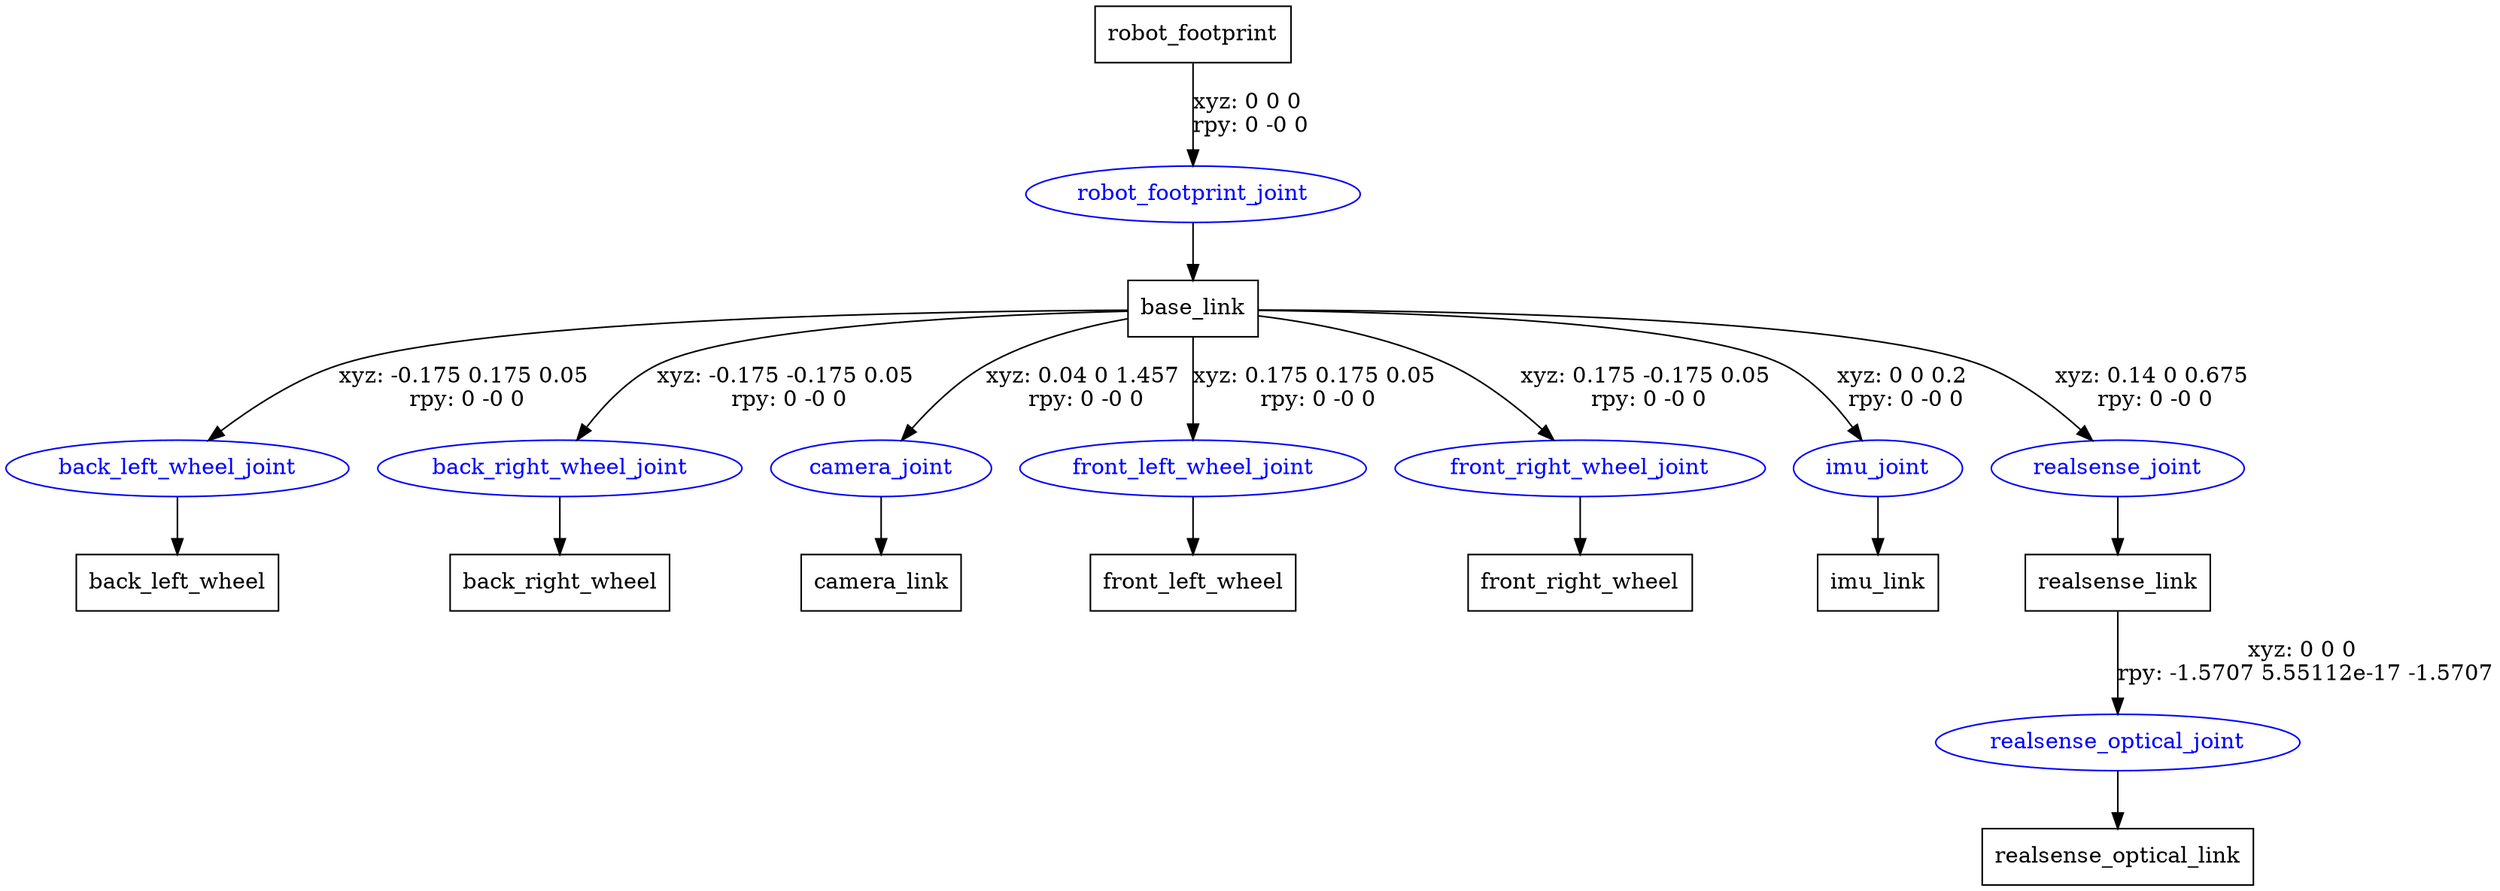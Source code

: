 digraph G {
node [shape=box];
"robot_footprint" [label="robot_footprint"];
"base_link" [label="base_link"];
"back_left_wheel" [label="back_left_wheel"];
"back_right_wheel" [label="back_right_wheel"];
"camera_link" [label="camera_link"];
"front_left_wheel" [label="front_left_wheel"];
"front_right_wheel" [label="front_right_wheel"];
"imu_link" [label="imu_link"];
"realsense_link" [label="realsense_link"];
"realsense_optical_link" [label="realsense_optical_link"];
node [shape=ellipse, color=blue, fontcolor=blue];
"robot_footprint" -> "robot_footprint_joint" [label="xyz: 0 0 0 \nrpy: 0 -0 0"]
"robot_footprint_joint" -> "base_link"
"base_link" -> "back_left_wheel_joint" [label="xyz: -0.175 0.175 0.05 \nrpy: 0 -0 0"]
"back_left_wheel_joint" -> "back_left_wheel"
"base_link" -> "back_right_wheel_joint" [label="xyz: -0.175 -0.175 0.05 \nrpy: 0 -0 0"]
"back_right_wheel_joint" -> "back_right_wheel"
"base_link" -> "camera_joint" [label="xyz: 0.04 0 1.457 \nrpy: 0 -0 0"]
"camera_joint" -> "camera_link"
"base_link" -> "front_left_wheel_joint" [label="xyz: 0.175 0.175 0.05 \nrpy: 0 -0 0"]
"front_left_wheel_joint" -> "front_left_wheel"
"base_link" -> "front_right_wheel_joint" [label="xyz: 0.175 -0.175 0.05 \nrpy: 0 -0 0"]
"front_right_wheel_joint" -> "front_right_wheel"
"base_link" -> "imu_joint" [label="xyz: 0 0 0.2 \nrpy: 0 -0 0"]
"imu_joint" -> "imu_link"
"base_link" -> "realsense_joint" [label="xyz: 0.14 0 0.675 \nrpy: 0 -0 0"]
"realsense_joint" -> "realsense_link"
"realsense_link" -> "realsense_optical_joint" [label="xyz: 0 0 0 \nrpy: -1.5707 5.55112e-17 -1.5707"]
"realsense_optical_joint" -> "realsense_optical_link"
}
